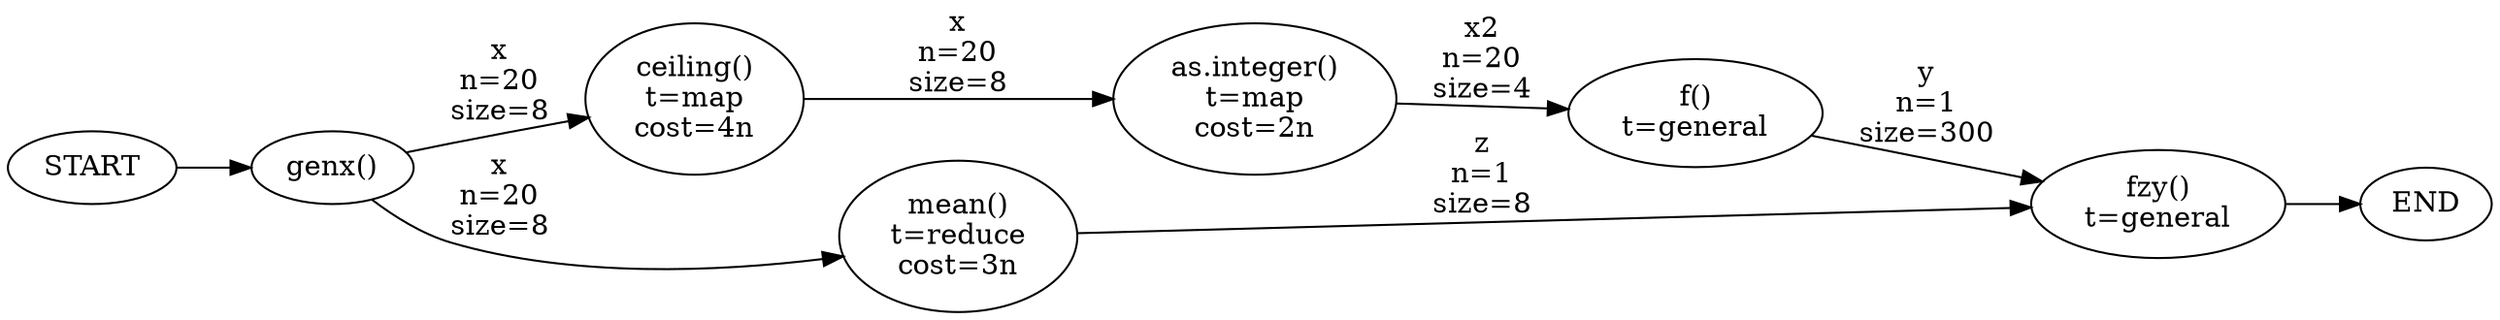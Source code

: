 digraph {
    rankdir=LR;
    //size="8,5"
    //node [shape = square]; 2;
    //node [shape = none];

    0 [label="START"];
    1 [label="genx()"];
    2 [label="ceiling()\nt=map\ncost=4n"];
    6 [label="as.integer()\nt=map\ncost=2n"];
    3 [label="mean()\nt=reduce\ncost=3n"];
    4 [label="f()\nt=general"];
    5 [label="fzy()\nt=general"];
    10 [label = "END"]

    0 -> 1;
    1 -> 2 [label = "x\nn=20\nsize=8"];
    2 -> 6 [label = "x\nn=20\nsize=8"];
    1 -> 3 [label = "x\nn=20\nsize=8"];
    6 -> 4 [label = "x2\nn=20\nsize=4"];
    4 -> 5 [label = "y\nn=1\nsize=300"];
    3 -> 5 [label = "z\nn=1\nsize=8"];
    5 -> 10;
}
